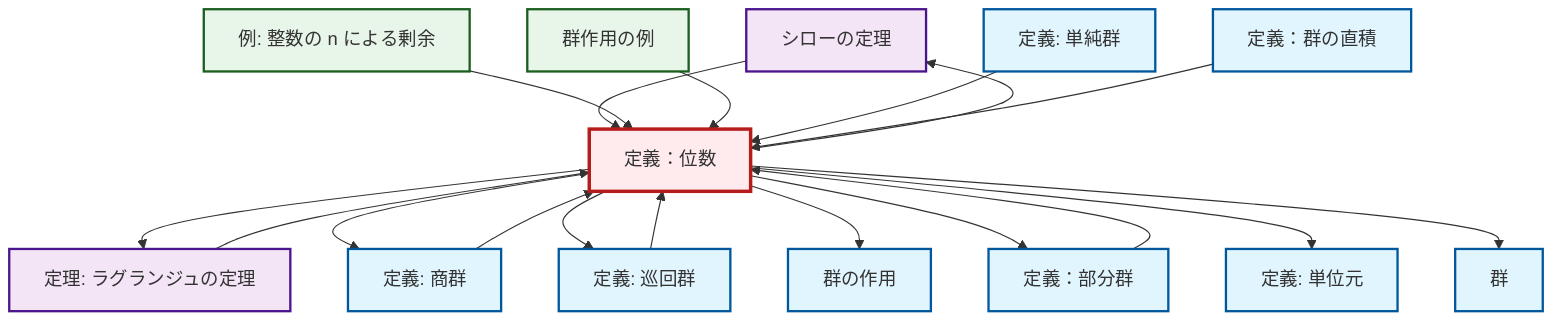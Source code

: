 graph TD
    classDef definition fill:#e1f5fe,stroke:#01579b,stroke-width:2px
    classDef theorem fill:#f3e5f5,stroke:#4a148c,stroke-width:2px
    classDef axiom fill:#fff3e0,stroke:#e65100,stroke-width:2px
    classDef example fill:#e8f5e9,stroke:#1b5e20,stroke-width:2px
    classDef current fill:#ffebee,stroke:#b71c1c,stroke-width:3px
    def-group["群"]:::definition
    thm-sylow["シローの定理"]:::theorem
    def-cyclic-group["定義: 巡回群"]:::definition
    def-subgroup["定義：部分群"]:::definition
    def-order["定義：位数"]:::definition
    def-identity-element["定義: 単位元"]:::definition
    def-direct-product["定義：群の直積"]:::definition
    def-simple-group["定義: 単純群"]:::definition
    ex-quotient-integers-mod-n["例: 整数の n による剰余"]:::example
    ex-group-action-examples["群作用の例"]:::example
    def-group-action["群の作用"]:::definition
    thm-lagrange["定理: ラグランジュの定理"]:::theorem
    def-quotient-group["定義: 商群"]:::definition
    def-order --> thm-lagrange
    thm-sylow --> def-order
    ex-quotient-integers-mod-n --> def-order
    def-cyclic-group --> def-order
    def-order --> def-quotient-group
    def-order --> def-cyclic-group
    ex-group-action-examples --> def-order
    def-subgroup --> def-order
    def-order --> def-group-action
    def-simple-group --> def-order
    thm-lagrange --> def-order
    def-order --> def-subgroup
    def-quotient-group --> def-order
    def-order --> def-identity-element
    def-direct-product --> def-order
    def-order --> thm-sylow
    def-order --> def-group
    class def-order current